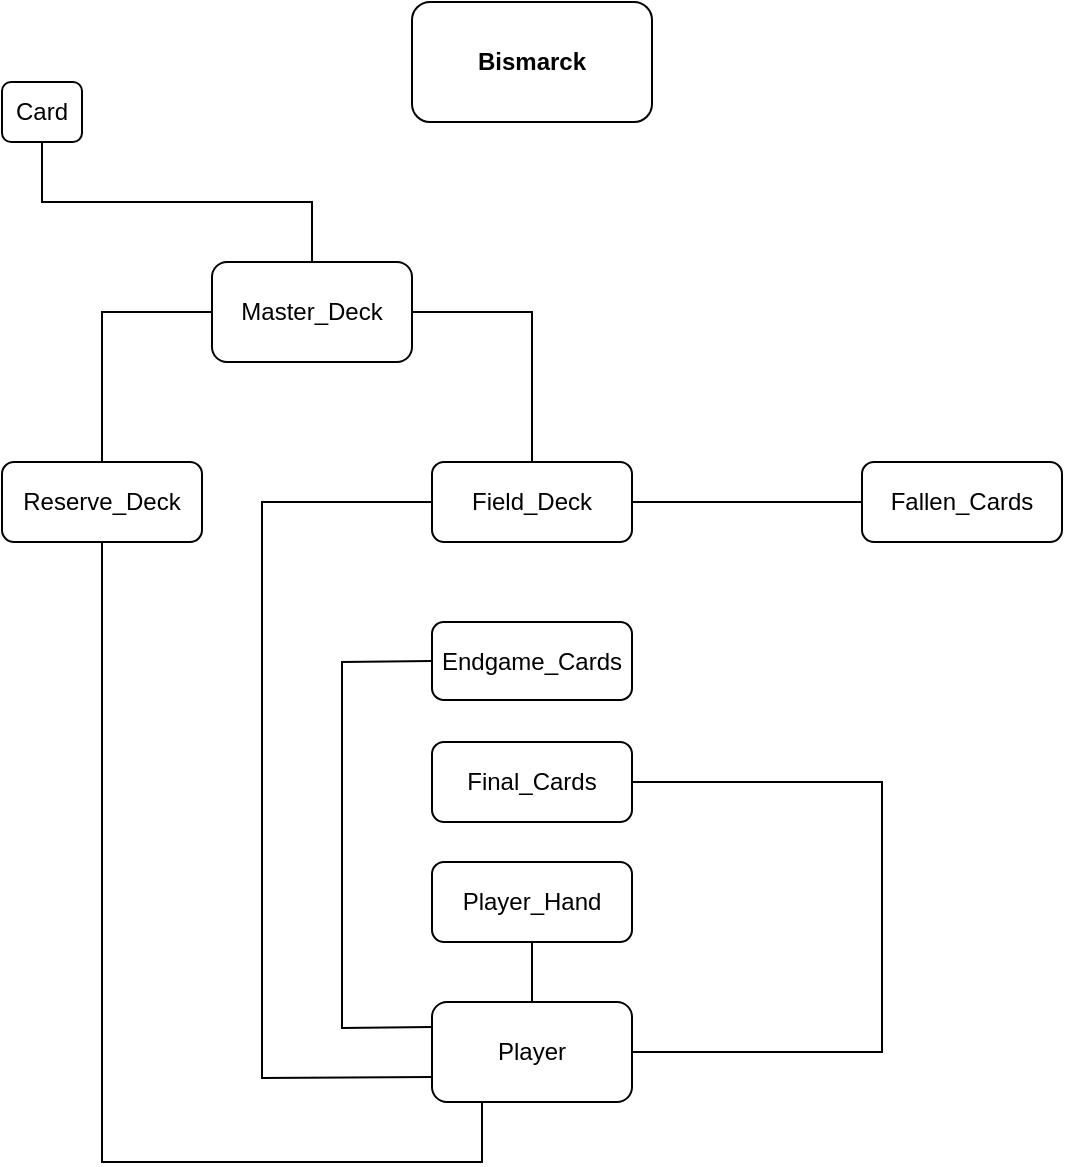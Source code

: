 <mxfile version="17.2.5" type="github">
  <diagram id="iZ2qUA7WPgH8D5e3ZqkY" name="Page-1">
    <mxGraphModel dx="1422" dy="729" grid="1" gridSize="10" guides="1" tooltips="1" connect="1" arrows="1" fold="1" page="1" pageScale="1" pageWidth="1169" pageHeight="826" math="0" shadow="0">
      <root>
        <mxCell id="0" />
        <mxCell id="1" parent="0" />
        <mxCell id="nrKod7WKp946YI_PWeMj-1" value="&lt;b&gt;Bismarck&lt;/b&gt;" style="rounded=1;whiteSpace=wrap;html=1;" vertex="1" parent="1">
          <mxGeometry x="525" y="100" width="120" height="60" as="geometry" />
        </mxCell>
        <mxCell id="nrKod7WKp946YI_PWeMj-2" value="&lt;div&gt;Reserve_Deck&lt;br&gt;&lt;/div&gt;" style="rounded=1;whiteSpace=wrap;html=1;" vertex="1" parent="1">
          <mxGeometry x="320" y="330" width="100" height="40" as="geometry" />
        </mxCell>
        <mxCell id="nrKod7WKp946YI_PWeMj-3" value="Player" style="rounded=1;whiteSpace=wrap;html=1;" vertex="1" parent="1">
          <mxGeometry x="535" y="600" width="100" height="50" as="geometry" />
        </mxCell>
        <mxCell id="nrKod7WKp946YI_PWeMj-4" value="Field_Deck" style="rounded=1;whiteSpace=wrap;html=1;" vertex="1" parent="1">
          <mxGeometry x="535" y="330" width="100" height="40" as="geometry" />
        </mxCell>
        <mxCell id="nrKod7WKp946YI_PWeMj-5" value="Player_Hand" style="rounded=1;whiteSpace=wrap;html=1;" vertex="1" parent="1">
          <mxGeometry x="535" y="530" width="100" height="40" as="geometry" />
        </mxCell>
        <mxCell id="nrKod7WKp946YI_PWeMj-6" value="&lt;div&gt;Final_Cards&lt;/div&gt;" style="rounded=1;whiteSpace=wrap;html=1;" vertex="1" parent="1">
          <mxGeometry x="535" y="470" width="100" height="40" as="geometry" />
        </mxCell>
        <mxCell id="nrKod7WKp946YI_PWeMj-7" value="Endgame_Cards" style="rounded=1;whiteSpace=wrap;html=1;" vertex="1" parent="1">
          <mxGeometry x="535" y="410" width="100" height="39" as="geometry" />
        </mxCell>
        <mxCell id="nrKod7WKp946YI_PWeMj-8" value="Fallen_Cards" style="rounded=1;whiteSpace=wrap;html=1;" vertex="1" parent="1">
          <mxGeometry x="750" y="330" width="100" height="40" as="geometry" />
        </mxCell>
        <mxCell id="nrKod7WKp946YI_PWeMj-9" value="" style="endArrow=none;html=1;rounded=0;exitX=1;exitY=0.5;exitDx=0;exitDy=0;entryX=1;entryY=0.5;entryDx=0;entryDy=0;" edge="1" parent="1" source="nrKod7WKp946YI_PWeMj-3" target="nrKod7WKp946YI_PWeMj-6">
          <mxGeometry width="50" height="50" relative="1" as="geometry">
            <mxPoint x="720" y="610" as="sourcePoint" />
            <mxPoint x="770" y="560" as="targetPoint" />
            <Array as="points">
              <mxPoint x="760" y="625" />
              <mxPoint x="760" y="490" />
            </Array>
          </mxGeometry>
        </mxCell>
        <mxCell id="nrKod7WKp946YI_PWeMj-10" value="" style="endArrow=none;html=1;rounded=0;exitX=0;exitY=0.25;exitDx=0;exitDy=0;entryX=0;entryY=0.5;entryDx=0;entryDy=0;" edge="1" parent="1" source="nrKod7WKp946YI_PWeMj-3" target="nrKod7WKp946YI_PWeMj-7">
          <mxGeometry width="50" height="50" relative="1" as="geometry">
            <mxPoint x="645" y="635" as="sourcePoint" />
            <mxPoint x="770" y="500" as="targetPoint" />
            <Array as="points">
              <mxPoint x="490" y="613" />
              <mxPoint x="490" y="430" />
            </Array>
          </mxGeometry>
        </mxCell>
        <mxCell id="nrKod7WKp946YI_PWeMj-11" value="" style="endArrow=none;html=1;rounded=0;entryX=0.5;entryY=1;entryDx=0;entryDy=0;exitX=0.5;exitY=0;exitDx=0;exitDy=0;" edge="1" parent="1" source="nrKod7WKp946YI_PWeMj-3" target="nrKod7WKp946YI_PWeMj-5">
          <mxGeometry width="50" height="50" relative="1" as="geometry">
            <mxPoint x="460" y="560" as="sourcePoint" />
            <mxPoint x="510" y="510" as="targetPoint" />
          </mxGeometry>
        </mxCell>
        <mxCell id="nrKod7WKp946YI_PWeMj-12" value="" style="endArrow=none;html=1;rounded=0;entryX=0.25;entryY=1;entryDx=0;entryDy=0;exitX=0.5;exitY=1;exitDx=0;exitDy=0;" edge="1" parent="1" source="nrKod7WKp946YI_PWeMj-2" target="nrKod7WKp946YI_PWeMj-3">
          <mxGeometry width="50" height="50" relative="1" as="geometry">
            <mxPoint x="380" y="390" as="sourcePoint" />
            <mxPoint x="610" y="730" as="targetPoint" />
            <Array as="points">
              <mxPoint x="370" y="680" />
              <mxPoint x="560" y="680" />
            </Array>
          </mxGeometry>
        </mxCell>
        <mxCell id="nrKod7WKp946YI_PWeMj-13" value="&lt;div&gt;Master_Deck&lt;/div&gt;" style="rounded=1;whiteSpace=wrap;html=1;" vertex="1" parent="1">
          <mxGeometry x="425" y="230" width="100" height="50" as="geometry" />
        </mxCell>
        <mxCell id="nrKod7WKp946YI_PWeMj-14" value="Card" style="rounded=1;whiteSpace=wrap;html=1;" vertex="1" parent="1">
          <mxGeometry x="320" y="140" width="40" height="30" as="geometry" />
        </mxCell>
        <mxCell id="nrKod7WKp946YI_PWeMj-18" value="" style="endArrow=none;html=1;rounded=0;exitX=0;exitY=0.75;exitDx=0;exitDy=0;entryX=0;entryY=0.5;entryDx=0;entryDy=0;" edge="1" parent="1" source="nrKod7WKp946YI_PWeMj-3" target="nrKod7WKp946YI_PWeMj-4">
          <mxGeometry width="50" height="50" relative="1" as="geometry">
            <mxPoint x="450" y="670" as="sourcePoint" />
            <mxPoint x="450" y="430" as="targetPoint" />
            <Array as="points">
              <mxPoint x="450" y="638" />
              <mxPoint x="450" y="350" />
            </Array>
          </mxGeometry>
        </mxCell>
        <mxCell id="nrKod7WKp946YI_PWeMj-21" value="" style="endArrow=none;html=1;rounded=0;entryX=0.5;entryY=0;entryDx=0;entryDy=0;exitX=0.5;exitY=1;exitDx=0;exitDy=0;" edge="1" parent="1" source="nrKod7WKp946YI_PWeMj-14" target="nrKod7WKp946YI_PWeMj-13">
          <mxGeometry width="50" height="50" relative="1" as="geometry">
            <mxPoint x="100" y="480" as="sourcePoint" />
            <mxPoint x="150" y="430" as="targetPoint" />
            <Array as="points">
              <mxPoint x="340" y="200" />
              <mxPoint x="475" y="200" />
            </Array>
          </mxGeometry>
        </mxCell>
        <mxCell id="nrKod7WKp946YI_PWeMj-23" value="" style="endArrow=none;html=1;rounded=0;exitX=0.5;exitY=0;exitDx=0;exitDy=0;entryX=0;entryY=0.5;entryDx=0;entryDy=0;" edge="1" parent="1" source="nrKod7WKp946YI_PWeMj-2" target="nrKod7WKp946YI_PWeMj-13">
          <mxGeometry width="50" height="50" relative="1" as="geometry">
            <mxPoint x="350" y="290" as="sourcePoint" />
            <mxPoint x="400" y="240" as="targetPoint" />
            <Array as="points">
              <mxPoint x="370" y="255" />
            </Array>
          </mxGeometry>
        </mxCell>
        <mxCell id="nrKod7WKp946YI_PWeMj-24" value="" style="endArrow=none;html=1;rounded=0;entryX=1;entryY=0.5;entryDx=0;entryDy=0;exitX=0.5;exitY=0;exitDx=0;exitDy=0;" edge="1" parent="1" source="nrKod7WKp946YI_PWeMj-4" target="nrKod7WKp946YI_PWeMj-13">
          <mxGeometry width="50" height="50" relative="1" as="geometry">
            <mxPoint x="610" y="440" as="sourcePoint" />
            <mxPoint x="660" y="390" as="targetPoint" />
            <Array as="points">
              <mxPoint x="585" y="255" />
            </Array>
          </mxGeometry>
        </mxCell>
        <mxCell id="nrKod7WKp946YI_PWeMj-26" value="" style="endArrow=none;html=1;rounded=0;entryX=0;entryY=0.5;entryDx=0;entryDy=0;exitX=1;exitY=0.5;exitDx=0;exitDy=0;" edge="1" parent="1" source="nrKod7WKp946YI_PWeMj-4" target="nrKod7WKp946YI_PWeMj-8">
          <mxGeometry width="50" height="50" relative="1" as="geometry">
            <mxPoint x="700" y="440" as="sourcePoint" />
            <mxPoint x="750" y="390" as="targetPoint" />
          </mxGeometry>
        </mxCell>
      </root>
    </mxGraphModel>
  </diagram>
</mxfile>
